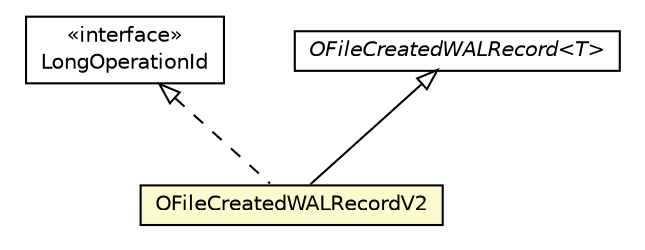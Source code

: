 #!/usr/local/bin/dot
#
# Class diagram 
# Generated by UMLGraph version R5_6-24-gf6e263 (http://www.umlgraph.org/)
#

digraph G {
	edge [fontname="Helvetica",fontsize=10,labelfontname="Helvetica",labelfontsize=10];
	node [fontname="Helvetica",fontsize=10,shape=plaintext];
	nodesep=0.25;
	ranksep=0.5;
	// com.orientechnologies.orient.core.storage.impl.local.paginated.wal.LongOperationId
	c3346142 [label=<<table title="com.orientechnologies.orient.core.storage.impl.local.paginated.wal.LongOperationId" border="0" cellborder="1" cellspacing="0" cellpadding="2" port="p" href="./LongOperationId.html">
		<tr><td><table border="0" cellspacing="0" cellpadding="1">
<tr><td align="center" balign="center"> &#171;interface&#187; </td></tr>
<tr><td align="center" balign="center"> LongOperationId </td></tr>
		</table></td></tr>
		</table>>, URL="./LongOperationId.html", fontname="Helvetica", fontcolor="black", fontsize=10.0];
	// com.orientechnologies.orient.core.storage.impl.local.paginated.wal.OFileCreatedWALRecord<T>
	c3346164 [label=<<table title="com.orientechnologies.orient.core.storage.impl.local.paginated.wal.OFileCreatedWALRecord" border="0" cellborder="1" cellspacing="0" cellpadding="2" port="p" href="./OFileCreatedWALRecord.html">
		<tr><td><table border="0" cellspacing="0" cellpadding="1">
<tr><td align="center" balign="center"><font face="Helvetica-Oblique"> OFileCreatedWALRecord&lt;T&gt; </font></td></tr>
		</table></td></tr>
		</table>>, URL="./OFileCreatedWALRecord.html", fontname="Helvetica", fontcolor="black", fontsize=10.0];
	// com.orientechnologies.orient.core.storage.impl.local.paginated.wal.OFileCreatedWALRecordV2
	c3346186 [label=<<table title="com.orientechnologies.orient.core.storage.impl.local.paginated.wal.OFileCreatedWALRecordV2" border="0" cellborder="1" cellspacing="0" cellpadding="2" port="p" bgcolor="lemonChiffon" href="./OFileCreatedWALRecordV2.html">
		<tr><td><table border="0" cellspacing="0" cellpadding="1">
<tr><td align="center" balign="center"> OFileCreatedWALRecordV2 </td></tr>
		</table></td></tr>
		</table>>, URL="./OFileCreatedWALRecordV2.html", fontname="Helvetica", fontcolor="black", fontsize=10.0];
	//com.orientechnologies.orient.core.storage.impl.local.paginated.wal.OFileCreatedWALRecordV2 extends com.orientechnologies.orient.core.storage.impl.local.paginated.wal.OFileCreatedWALRecord<java.lang.Long>
	c3346164:p -> c3346186:p [dir=back,arrowtail=empty];
	//com.orientechnologies.orient.core.storage.impl.local.paginated.wal.OFileCreatedWALRecordV2 implements com.orientechnologies.orient.core.storage.impl.local.paginated.wal.LongOperationId
	c3346142:p -> c3346186:p [dir=back,arrowtail=empty,style=dashed];
}

